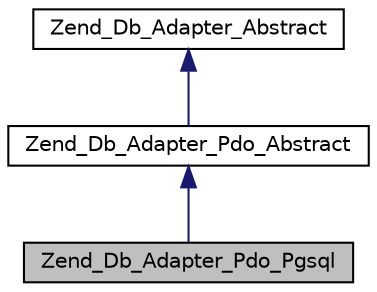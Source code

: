 digraph G
{
  edge [fontname="Helvetica",fontsize="10",labelfontname="Helvetica",labelfontsize="10"];
  node [fontname="Helvetica",fontsize="10",shape=record];
  Node1 [label="Zend_Db_Adapter_Pdo_Pgsql",height=0.2,width=0.4,color="black", fillcolor="grey75", style="filled" fontcolor="black"];
  Node2 -> Node1 [dir="back",color="midnightblue",fontsize="10",style="solid",fontname="Helvetica"];
  Node2 [label="Zend_Db_Adapter_Pdo_Abstract",height=0.2,width=0.4,color="black", fillcolor="white", style="filled",URL="$class_zend___db___adapter___pdo___abstract.html"];
  Node3 -> Node2 [dir="back",color="midnightblue",fontsize="10",style="solid",fontname="Helvetica"];
  Node3 [label="Zend_Db_Adapter_Abstract",height=0.2,width=0.4,color="black", fillcolor="white", style="filled",URL="$class_zend___db___adapter___abstract.html"];
}
